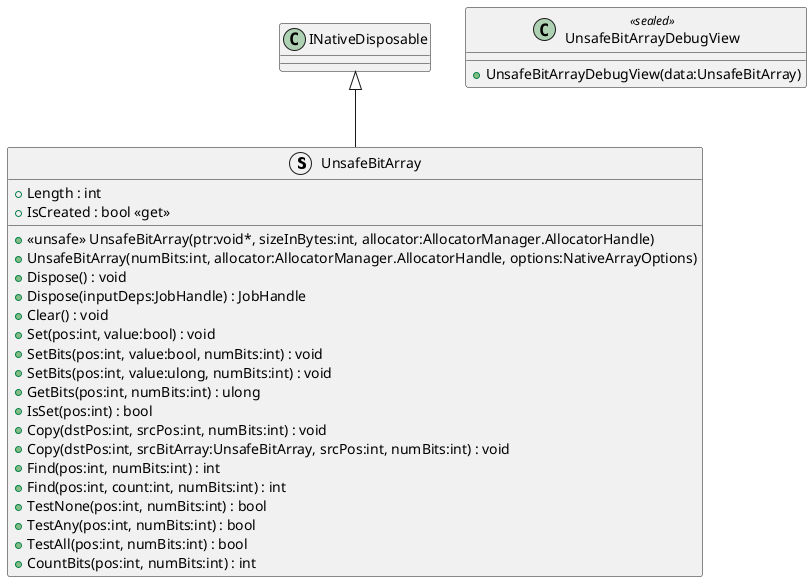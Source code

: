 @startuml
struct UnsafeBitArray {
    + Length : int
    + <<unsafe>> UnsafeBitArray(ptr:void*, sizeInBytes:int, allocator:AllocatorManager.AllocatorHandle)
    + UnsafeBitArray(numBits:int, allocator:AllocatorManager.AllocatorHandle, options:NativeArrayOptions)
    + IsCreated : bool <<get>>
    + Dispose() : void
    + Dispose(inputDeps:JobHandle) : JobHandle
    + Clear() : void
    + Set(pos:int, value:bool) : void
    + SetBits(pos:int, value:bool, numBits:int) : void
    + SetBits(pos:int, value:ulong, numBits:int) : void
    + GetBits(pos:int, numBits:int) : ulong
    + IsSet(pos:int) : bool
    + Copy(dstPos:int, srcPos:int, numBits:int) : void
    + Copy(dstPos:int, srcBitArray:UnsafeBitArray, srcPos:int, numBits:int) : void
    + Find(pos:int, numBits:int) : int
    + Find(pos:int, count:int, numBits:int) : int
    + TestNone(pos:int, numBits:int) : bool
    + TestAny(pos:int, numBits:int) : bool
    + TestAll(pos:int, numBits:int) : bool
    + CountBits(pos:int, numBits:int) : int
}
class UnsafeBitArrayDebugView <<sealed>> {
    + UnsafeBitArrayDebugView(data:UnsafeBitArray)
}
INativeDisposable <|-- UnsafeBitArray
@enduml
